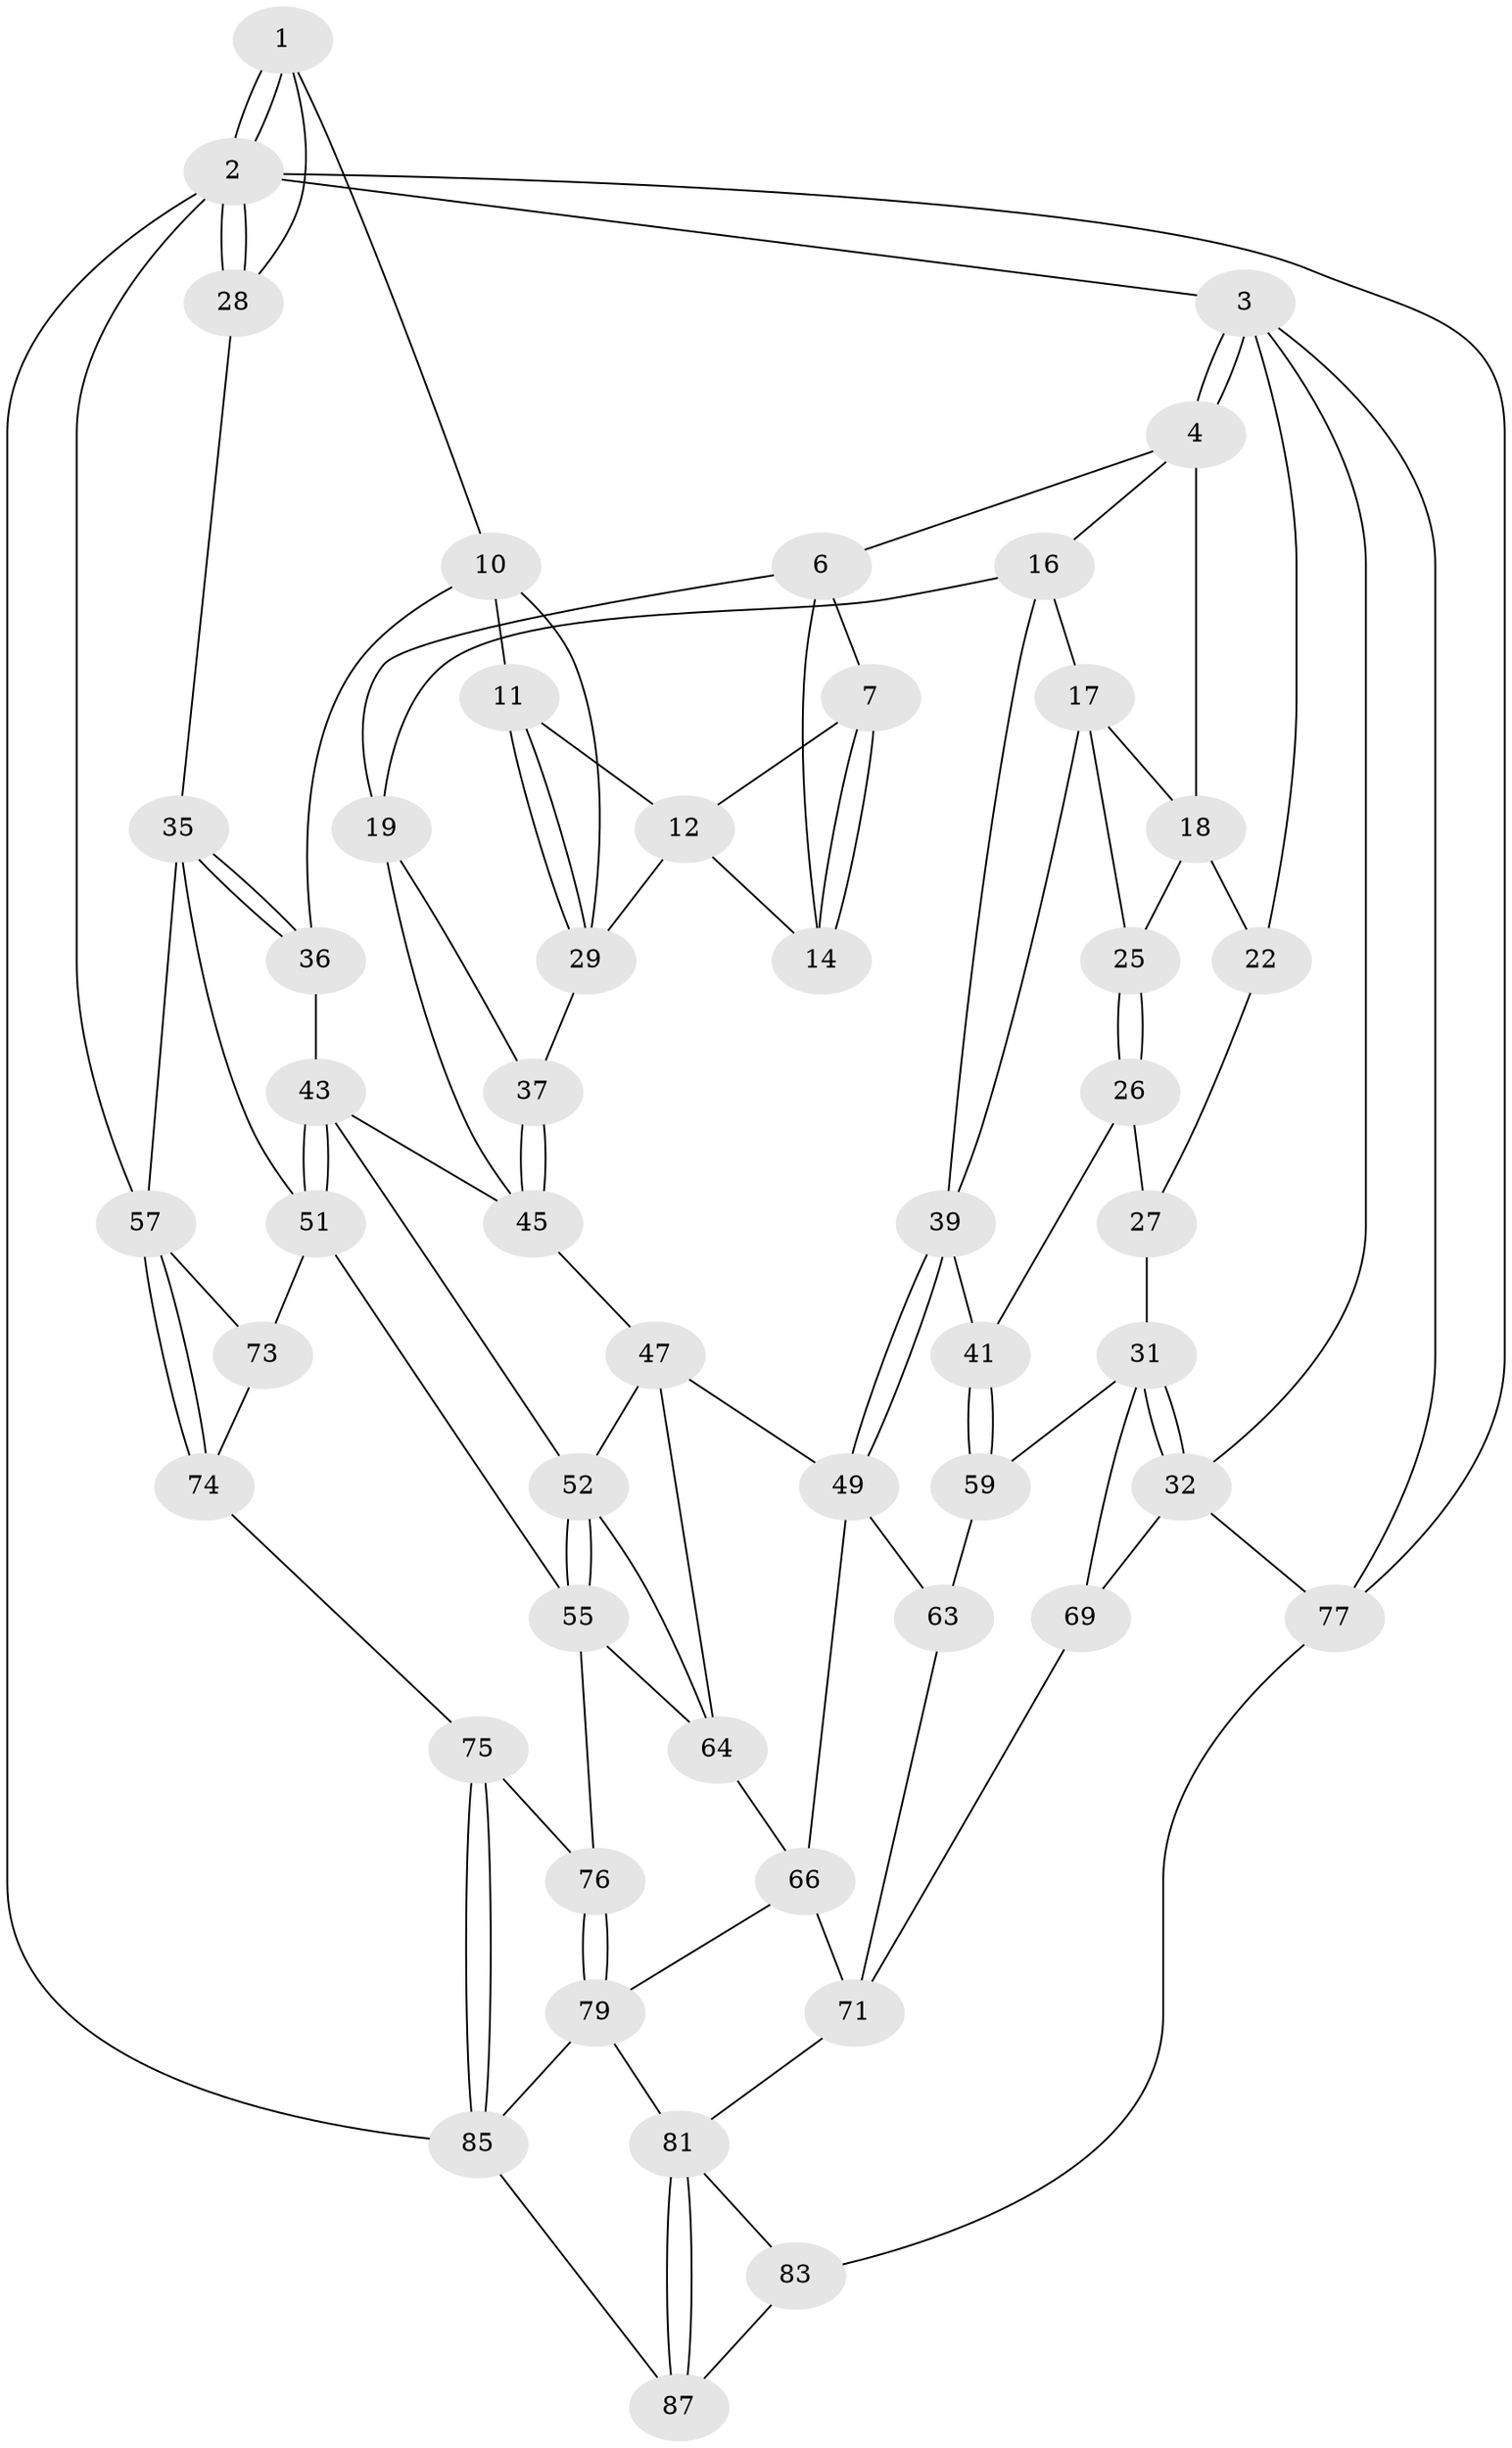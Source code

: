 // Generated by graph-tools (version 1.1) at 2025/52/02/27/25 19:52:42]
// undirected, 51 vertices, 110 edges
graph export_dot {
graph [start="1"]
  node [color=gray90,style=filled];
  1 [pos="+0.8792586708018104+0",super="+9"];
  2 [pos="+1+0",super="+56"];
  3 [pos="+0+0",super="+21"];
  4 [pos="+0.1688856790190115+0",super="+5"];
  6 [pos="+0.5235370764999673+0",super="+15"];
  7 [pos="+0.5845656964362299+0",super="+8"];
  10 [pos="+0.8667814136270242+0.11729886963790098",super="+33"];
  11 [pos="+0.8023315302407118+0.09704444703160274"];
  12 [pos="+0.7525184325893061+0",super="+13"];
  14 [pos="+0.6393255656805129+0.12023748565430938"];
  16 [pos="+0.3762518024097811+0.11309611215917684",super="+20"];
  17 [pos="+0.1782274715897621+0.04066608099767841",super="+24"];
  18 [pos="+0.1494430248005573+0.008858341196119501",super="+23"];
  19 [pos="+0.4798202188545861+0.22401923838941032",super="+38"];
  22 [pos="+0.00508289381017301+0.11057522399736944"];
  25 [pos="+0.09795291797314819+0.12033973588889665"];
  26 [pos="+0.10633319714985154+0.2592152135825861",super="+42"];
  27 [pos="+0.027902994433877313+0.16530463686136296",super="+30"];
  28 [pos="+1+0.10099326870267299"];
  29 [pos="+0.7216219834157316+0.148811006242981",super="+34"];
  31 [pos="+0+0.4066724645267099",super="+61"];
  32 [pos="+0+0.4047139656123917",super="+70"];
  35 [pos="+1+0.21470744279413004",super="+50"];
  36 [pos="+0.9087680137521212+0.2790789095275869"];
  37 [pos="+0.7218971333157131+0.2535150422036456"];
  39 [pos="+0.35562505920694176+0.2890766134008261",super="+40"];
  41 [pos="+0.2882982696648692+0.32386505225226664"];
  43 [pos="+0.8558513534009822+0.37040790170141463",super="+44"];
  45 [pos="+0.7353016196203805+0.3236292722688042",super="+46"];
  47 [pos="+0.6413295407736008+0.42537350160740617",super="+48"];
  49 [pos="+0.5142444338018496+0.4643741069078015",super="+62"];
  51 [pos="+1+0.4900277738586472",super="+54"];
  52 [pos="+0.7699385640464063+0.5179045152613081",super="+53"];
  55 [pos="+0.7743984838079643+0.5344874649086893",super="+68"];
  57 [pos="+1+1",super="+58"];
  59 [pos="+0.28071637275106837+0.3893431017116557",super="+60"];
  63 [pos="+0.30135615453573117+0.4638800232203349",super="+67"];
  64 [pos="+0.6283453561126668+0.5995511777557055",super="+65"];
  66 [pos="+0.4762383608178683+0.6608839010919195",super="+78"];
  69 [pos="+0.048405380313454496+0.7715359680436298"];
  71 [pos="+0.28646565748700825+0.6897684339786821",super="+72"];
  73 [pos="+0.8629275840440364+0.7351385441484043"];
  74 [pos="+0.8493176550954438+0.7503488761030951"];
  75 [pos="+0.7945438253549292+0.7957171209556791"];
  76 [pos="+0.752365480717748+0.7985767069168508"];
  77 [pos="+0+1"];
  79 [pos="+0.6143017107777462+0.9018073730334094",super="+80"];
  81 [pos="+0.34283751006218344+0.9482753697810277",super="+82"];
  83 [pos="+0.19201424356683078+0.9191584735229316",super="+84"];
  85 [pos="+1+1",super="+86"];
  87 [pos="+0.3380860422504089+1",super="+88"];
  1 -- 2;
  1 -- 2;
  1 -- 10;
  1 -- 28;
  2 -- 3;
  2 -- 28;
  2 -- 28;
  2 -- 57;
  2 -- 85;
  2 -- 77;
  3 -- 4;
  3 -- 4;
  3 -- 77;
  3 -- 32;
  3 -- 22;
  4 -- 18;
  4 -- 16;
  4 -- 6;
  6 -- 7;
  6 -- 19;
  6 -- 14;
  7 -- 14;
  7 -- 14;
  7 -- 12;
  10 -- 11;
  10 -- 36;
  10 -- 29;
  11 -- 12;
  11 -- 29;
  11 -- 29;
  12 -- 29;
  12 -- 14;
  16 -- 17;
  16 -- 19;
  16 -- 39;
  17 -- 18;
  17 -- 25;
  17 -- 39;
  18 -- 25;
  18 -- 22;
  19 -- 37;
  19 -- 45;
  22 -- 27;
  25 -- 26;
  25 -- 26;
  26 -- 27 [weight=2];
  26 -- 41;
  27 -- 31;
  28 -- 35;
  29 -- 37;
  31 -- 32;
  31 -- 32;
  31 -- 69;
  31 -- 59;
  32 -- 77;
  32 -- 69;
  35 -- 36;
  35 -- 36;
  35 -- 57;
  35 -- 51;
  36 -- 43;
  37 -- 45;
  37 -- 45;
  39 -- 49;
  39 -- 49;
  39 -- 41;
  41 -- 59;
  41 -- 59;
  43 -- 51;
  43 -- 51;
  43 -- 52;
  43 -- 45;
  45 -- 47;
  47 -- 64;
  47 -- 49;
  47 -- 52;
  49 -- 66;
  49 -- 63;
  51 -- 73;
  51 -- 55;
  52 -- 55;
  52 -- 55;
  52 -- 64;
  55 -- 76;
  55 -- 64;
  57 -- 74;
  57 -- 74;
  57 -- 73;
  59 -- 63 [weight=2];
  63 -- 71;
  64 -- 66;
  66 -- 79;
  66 -- 71;
  69 -- 71;
  71 -- 81;
  73 -- 74;
  74 -- 75;
  75 -- 76;
  75 -- 85;
  75 -- 85;
  76 -- 79;
  76 -- 79;
  77 -- 83;
  79 -- 81;
  79 -- 85;
  81 -- 87;
  81 -- 87;
  81 -- 83;
  83 -- 87 [weight=2];
  85 -- 87;
}

